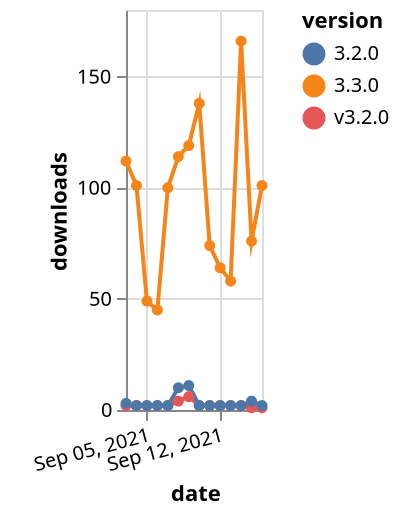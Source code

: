 {"$schema": "https://vega.github.io/schema/vega-lite/v5.json", "description": "A simple bar chart with embedded data.", "data": {"values": [{"date": "2021-09-03", "total": 11151, "delta": 112, "version": "3.3.0"}, {"date": "2021-09-04", "total": 11252, "delta": 101, "version": "3.3.0"}, {"date": "2021-09-05", "total": 11301, "delta": 49, "version": "3.3.0"}, {"date": "2021-09-06", "total": 11346, "delta": 45, "version": "3.3.0"}, {"date": "2021-09-07", "total": 11446, "delta": 100, "version": "3.3.0"}, {"date": "2021-09-08", "total": 11560, "delta": 114, "version": "3.3.0"}, {"date": "2021-09-09", "total": 11679, "delta": 119, "version": "3.3.0"}, {"date": "2021-09-10", "total": 11817, "delta": 138, "version": "3.3.0"}, {"date": "2021-09-11", "total": 11891, "delta": 74, "version": "3.3.0"}, {"date": "2021-09-12", "total": 11955, "delta": 64, "version": "3.3.0"}, {"date": "2021-09-13", "total": 12013, "delta": 58, "version": "3.3.0"}, {"date": "2021-09-14", "total": 12179, "delta": 166, "version": "3.3.0"}, {"date": "2021-09-15", "total": 12255, "delta": 76, "version": "3.3.0"}, {"date": "2021-09-16", "total": 12356, "delta": 101, "version": "3.3.0"}, {"date": "2021-09-03", "total": 3067, "delta": 2, "version": "v3.2.0"}, {"date": "2021-09-04", "total": 3069, "delta": 2, "version": "v3.2.0"}, {"date": "2021-09-05", "total": 3071, "delta": 2, "version": "v3.2.0"}, {"date": "2021-09-06", "total": 3073, "delta": 2, "version": "v3.2.0"}, {"date": "2021-09-07", "total": 3075, "delta": 2, "version": "v3.2.0"}, {"date": "2021-09-08", "total": 3079, "delta": 4, "version": "v3.2.0"}, {"date": "2021-09-09", "total": 3085, "delta": 6, "version": "v3.2.0"}, {"date": "2021-09-10", "total": 3087, "delta": 2, "version": "v3.2.0"}, {"date": "2021-09-11", "total": 3089, "delta": 2, "version": "v3.2.0"}, {"date": "2021-09-12", "total": 3091, "delta": 2, "version": "v3.2.0"}, {"date": "2021-09-13", "total": 3093, "delta": 2, "version": "v3.2.0"}, {"date": "2021-09-14", "total": 3095, "delta": 2, "version": "v3.2.0"}, {"date": "2021-09-15", "total": 3096, "delta": 1, "version": "v3.2.0"}, {"date": "2021-09-16", "total": 3097, "delta": 1, "version": "v3.2.0"}, {"date": "2021-09-03", "total": 3125, "delta": 3, "version": "3.2.0"}, {"date": "2021-09-04", "total": 3127, "delta": 2, "version": "3.2.0"}, {"date": "2021-09-05", "total": 3129, "delta": 2, "version": "3.2.0"}, {"date": "2021-09-06", "total": 3131, "delta": 2, "version": "3.2.0"}, {"date": "2021-09-07", "total": 3133, "delta": 2, "version": "3.2.0"}, {"date": "2021-09-08", "total": 3143, "delta": 10, "version": "3.2.0"}, {"date": "2021-09-09", "total": 3154, "delta": 11, "version": "3.2.0"}, {"date": "2021-09-10", "total": 3156, "delta": 2, "version": "3.2.0"}, {"date": "2021-09-11", "total": 3158, "delta": 2, "version": "3.2.0"}, {"date": "2021-09-12", "total": 3160, "delta": 2, "version": "3.2.0"}, {"date": "2021-09-13", "total": 3162, "delta": 2, "version": "3.2.0"}, {"date": "2021-09-14", "total": 3164, "delta": 2, "version": "3.2.0"}, {"date": "2021-09-15", "total": 3168, "delta": 4, "version": "3.2.0"}, {"date": "2021-09-16", "total": 3170, "delta": 2, "version": "3.2.0"}]}, "width": "container", "mark": {"type": "line", "point": {"filled": true}}, "encoding": {"x": {"field": "date", "type": "temporal", "timeUnit": "yearmonthdate", "title": "date", "axis": {"labelAngle": -15}}, "y": {"field": "delta", "type": "quantitative", "title": "downloads"}, "color": {"field": "version", "type": "nominal"}, "tooltip": {"field": "delta"}}}